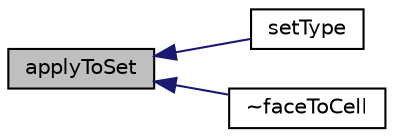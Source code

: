 digraph "applyToSet"
{
  bgcolor="transparent";
  edge [fontname="Helvetica",fontsize="10",labelfontname="Helvetica",labelfontsize="10"];
  node [fontname="Helvetica",fontsize="10",shape=record];
  rankdir="LR";
  Node45 [label="applyToSet",height=0.2,width=0.4,color="black", fillcolor="grey75", style="filled", fontcolor="black"];
  Node45 -> Node46 [dir="back",color="midnightblue",fontsize="10",style="solid",fontname="Helvetica"];
  Node46 [label="setType",height=0.2,width=0.4,color="black",URL="$a26413.html#a3cf0773a99a47a317d169af85e81950b"];
  Node45 -> Node47 [dir="back",color="midnightblue",fontsize="10",style="solid",fontname="Helvetica"];
  Node47 [label="~faceToCell",height=0.2,width=0.4,color="black",URL="$a26413.html#a8e1e79d8804941a74d616a9b727a0d97",tooltip="Destructor. "];
}
